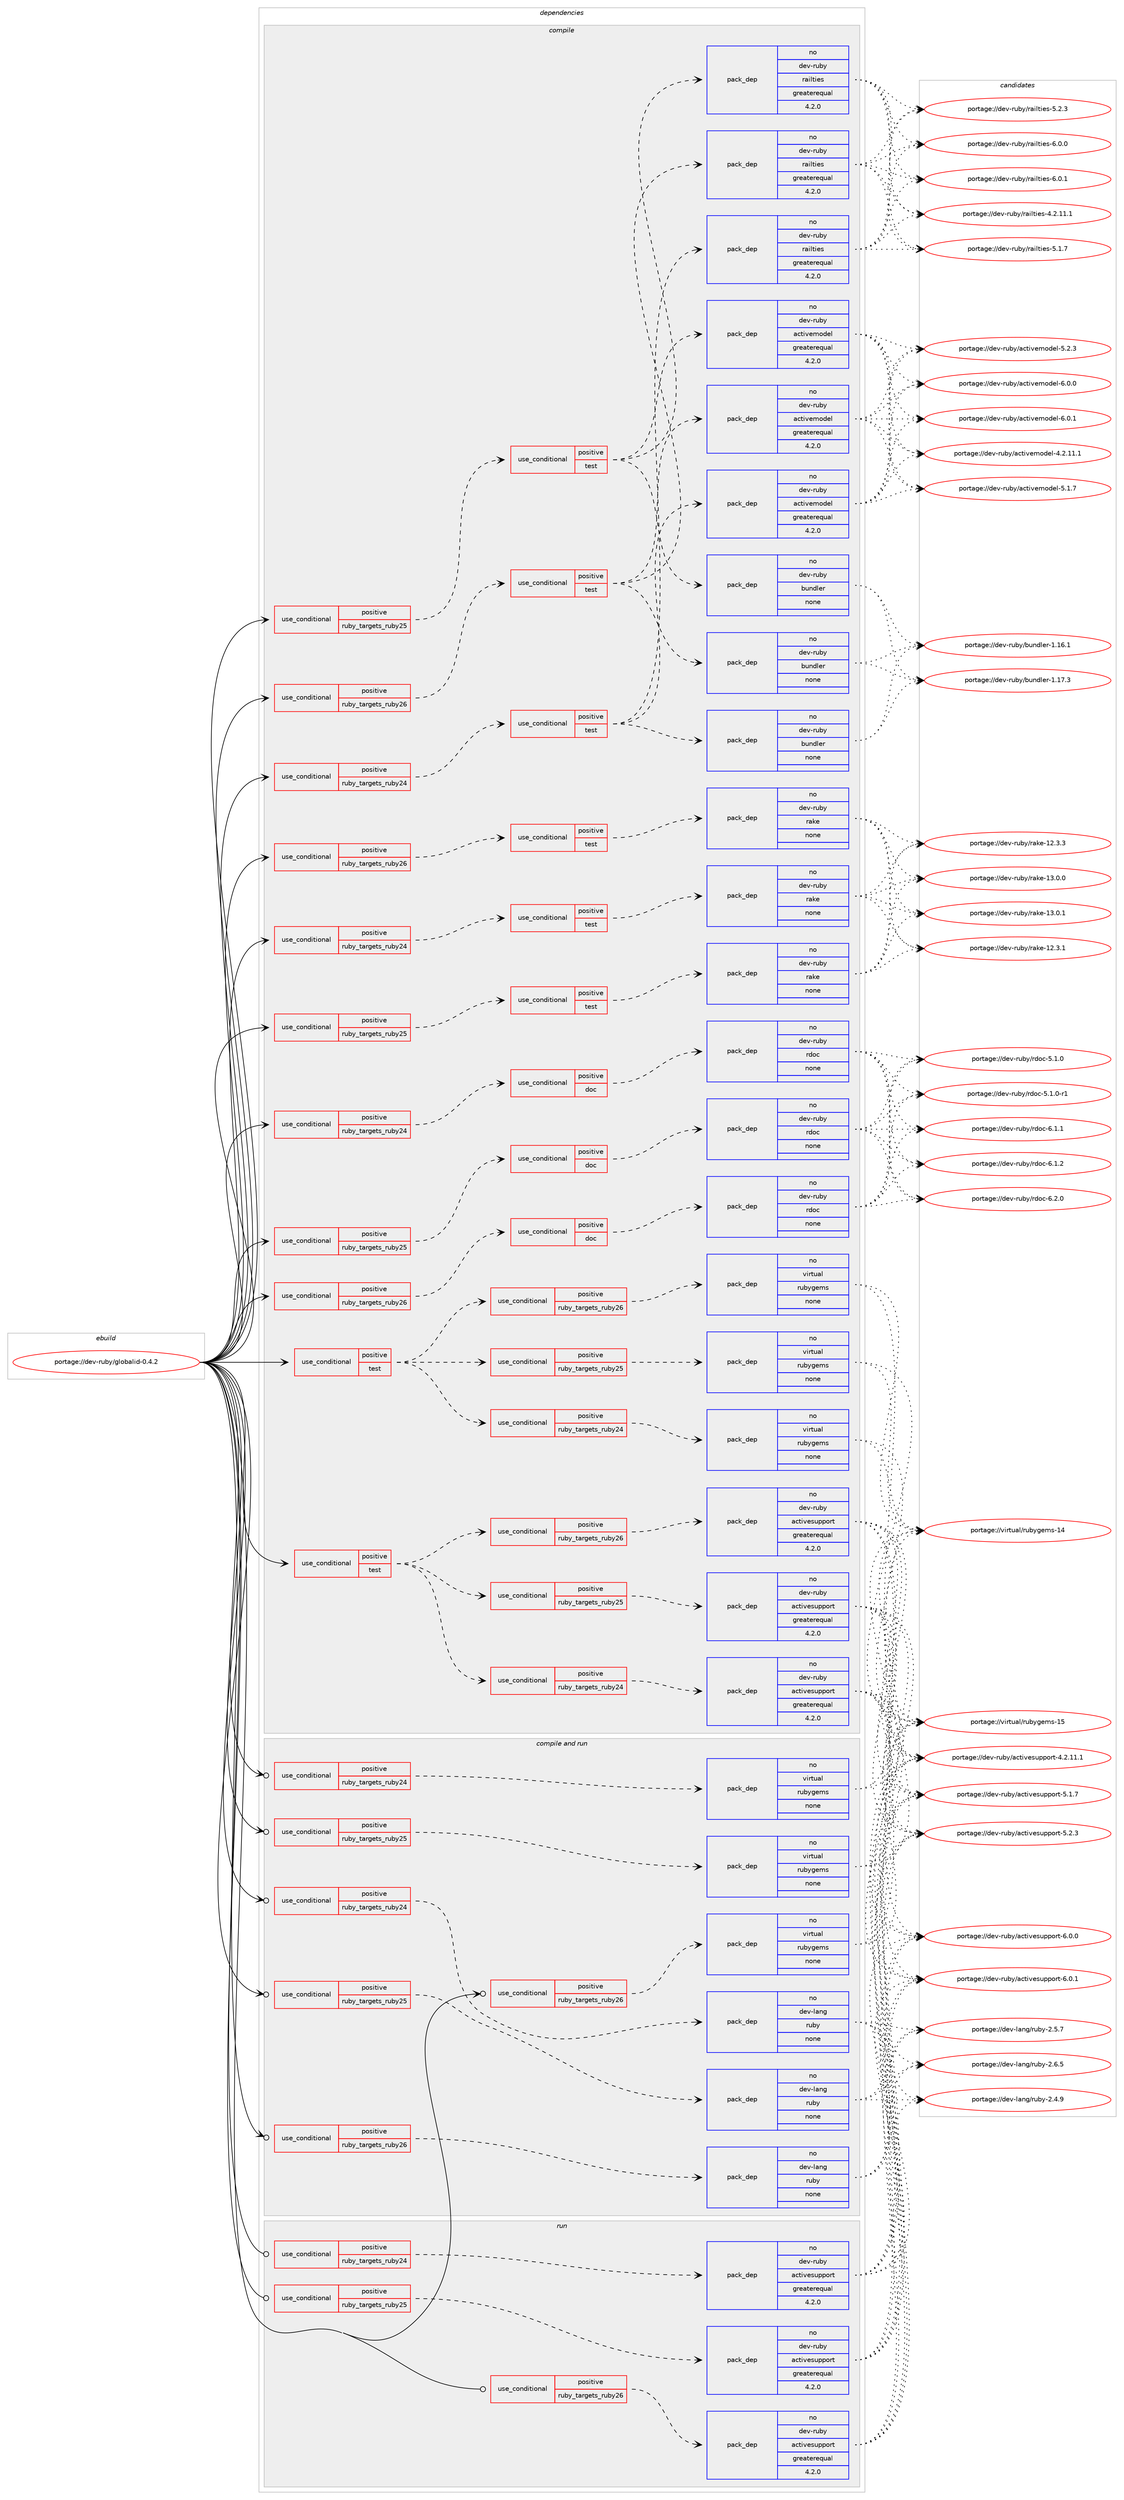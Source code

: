 digraph prolog {

# *************
# Graph options
# *************

newrank=true;
concentrate=true;
compound=true;
graph [rankdir=LR,fontname=Helvetica,fontsize=10,ranksep=1.5];#, ranksep=2.5, nodesep=0.2];
edge  [arrowhead=vee];
node  [fontname=Helvetica,fontsize=10];

# **********
# The ebuild
# **********

subgraph cluster_leftcol {
color=gray;
rank=same;
label=<<i>ebuild</i>>;
id [label="portage://dev-ruby/globalid-0.4.2", color=red, width=4, href="../dev-ruby/globalid-0.4.2.svg"];
}

# ****************
# The dependencies
# ****************

subgraph cluster_midcol {
color=gray;
label=<<i>dependencies</i>>;
subgraph cluster_compile {
fillcolor="#eeeeee";
style=filled;
label=<<i>compile</i>>;
subgraph cond52764 {
dependency222253 [label=<<TABLE BORDER="0" CELLBORDER="1" CELLSPACING="0" CELLPADDING="4"><TR><TD ROWSPAN="3" CELLPADDING="10">use_conditional</TD></TR><TR><TD>positive</TD></TR><TR><TD>ruby_targets_ruby24</TD></TR></TABLE>>, shape=none, color=red];
subgraph cond52765 {
dependency222254 [label=<<TABLE BORDER="0" CELLBORDER="1" CELLSPACING="0" CELLPADDING="4"><TR><TD ROWSPAN="3" CELLPADDING="10">use_conditional</TD></TR><TR><TD>positive</TD></TR><TR><TD>doc</TD></TR></TABLE>>, shape=none, color=red];
subgraph pack166007 {
dependency222255 [label=<<TABLE BORDER="0" CELLBORDER="1" CELLSPACING="0" CELLPADDING="4" WIDTH="220"><TR><TD ROWSPAN="6" CELLPADDING="30">pack_dep</TD></TR><TR><TD WIDTH="110">no</TD></TR><TR><TD>dev-ruby</TD></TR><TR><TD>rdoc</TD></TR><TR><TD>none</TD></TR><TR><TD></TD></TR></TABLE>>, shape=none, color=blue];
}
dependency222254:e -> dependency222255:w [weight=20,style="dashed",arrowhead="vee"];
}
dependency222253:e -> dependency222254:w [weight=20,style="dashed",arrowhead="vee"];
}
id:e -> dependency222253:w [weight=20,style="solid",arrowhead="vee"];
subgraph cond52766 {
dependency222256 [label=<<TABLE BORDER="0" CELLBORDER="1" CELLSPACING="0" CELLPADDING="4"><TR><TD ROWSPAN="3" CELLPADDING="10">use_conditional</TD></TR><TR><TD>positive</TD></TR><TR><TD>ruby_targets_ruby24</TD></TR></TABLE>>, shape=none, color=red];
subgraph cond52767 {
dependency222257 [label=<<TABLE BORDER="0" CELLBORDER="1" CELLSPACING="0" CELLPADDING="4"><TR><TD ROWSPAN="3" CELLPADDING="10">use_conditional</TD></TR><TR><TD>positive</TD></TR><TR><TD>test</TD></TR></TABLE>>, shape=none, color=red];
subgraph pack166008 {
dependency222258 [label=<<TABLE BORDER="0" CELLBORDER="1" CELLSPACING="0" CELLPADDING="4" WIDTH="220"><TR><TD ROWSPAN="6" CELLPADDING="30">pack_dep</TD></TR><TR><TD WIDTH="110">no</TD></TR><TR><TD>dev-ruby</TD></TR><TR><TD>bundler</TD></TR><TR><TD>none</TD></TR><TR><TD></TD></TR></TABLE>>, shape=none, color=blue];
}
dependency222257:e -> dependency222258:w [weight=20,style="dashed",arrowhead="vee"];
subgraph pack166009 {
dependency222259 [label=<<TABLE BORDER="0" CELLBORDER="1" CELLSPACING="0" CELLPADDING="4" WIDTH="220"><TR><TD ROWSPAN="6" CELLPADDING="30">pack_dep</TD></TR><TR><TD WIDTH="110">no</TD></TR><TR><TD>dev-ruby</TD></TR><TR><TD>activemodel</TD></TR><TR><TD>greaterequal</TD></TR><TR><TD>4.2.0</TD></TR></TABLE>>, shape=none, color=blue];
}
dependency222257:e -> dependency222259:w [weight=20,style="dashed",arrowhead="vee"];
subgraph pack166010 {
dependency222260 [label=<<TABLE BORDER="0" CELLBORDER="1" CELLSPACING="0" CELLPADDING="4" WIDTH="220"><TR><TD ROWSPAN="6" CELLPADDING="30">pack_dep</TD></TR><TR><TD WIDTH="110">no</TD></TR><TR><TD>dev-ruby</TD></TR><TR><TD>railties</TD></TR><TR><TD>greaterequal</TD></TR><TR><TD>4.2.0</TD></TR></TABLE>>, shape=none, color=blue];
}
dependency222257:e -> dependency222260:w [weight=20,style="dashed",arrowhead="vee"];
}
dependency222256:e -> dependency222257:w [weight=20,style="dashed",arrowhead="vee"];
}
id:e -> dependency222256:w [weight=20,style="solid",arrowhead="vee"];
subgraph cond52768 {
dependency222261 [label=<<TABLE BORDER="0" CELLBORDER="1" CELLSPACING="0" CELLPADDING="4"><TR><TD ROWSPAN="3" CELLPADDING="10">use_conditional</TD></TR><TR><TD>positive</TD></TR><TR><TD>ruby_targets_ruby24</TD></TR></TABLE>>, shape=none, color=red];
subgraph cond52769 {
dependency222262 [label=<<TABLE BORDER="0" CELLBORDER="1" CELLSPACING="0" CELLPADDING="4"><TR><TD ROWSPAN="3" CELLPADDING="10">use_conditional</TD></TR><TR><TD>positive</TD></TR><TR><TD>test</TD></TR></TABLE>>, shape=none, color=red];
subgraph pack166011 {
dependency222263 [label=<<TABLE BORDER="0" CELLBORDER="1" CELLSPACING="0" CELLPADDING="4" WIDTH="220"><TR><TD ROWSPAN="6" CELLPADDING="30">pack_dep</TD></TR><TR><TD WIDTH="110">no</TD></TR><TR><TD>dev-ruby</TD></TR><TR><TD>rake</TD></TR><TR><TD>none</TD></TR><TR><TD></TD></TR></TABLE>>, shape=none, color=blue];
}
dependency222262:e -> dependency222263:w [weight=20,style="dashed",arrowhead="vee"];
}
dependency222261:e -> dependency222262:w [weight=20,style="dashed",arrowhead="vee"];
}
id:e -> dependency222261:w [weight=20,style="solid",arrowhead="vee"];
subgraph cond52770 {
dependency222264 [label=<<TABLE BORDER="0" CELLBORDER="1" CELLSPACING="0" CELLPADDING="4"><TR><TD ROWSPAN="3" CELLPADDING="10">use_conditional</TD></TR><TR><TD>positive</TD></TR><TR><TD>ruby_targets_ruby25</TD></TR></TABLE>>, shape=none, color=red];
subgraph cond52771 {
dependency222265 [label=<<TABLE BORDER="0" CELLBORDER="1" CELLSPACING="0" CELLPADDING="4"><TR><TD ROWSPAN="3" CELLPADDING="10">use_conditional</TD></TR><TR><TD>positive</TD></TR><TR><TD>doc</TD></TR></TABLE>>, shape=none, color=red];
subgraph pack166012 {
dependency222266 [label=<<TABLE BORDER="0" CELLBORDER="1" CELLSPACING="0" CELLPADDING="4" WIDTH="220"><TR><TD ROWSPAN="6" CELLPADDING="30">pack_dep</TD></TR><TR><TD WIDTH="110">no</TD></TR><TR><TD>dev-ruby</TD></TR><TR><TD>rdoc</TD></TR><TR><TD>none</TD></TR><TR><TD></TD></TR></TABLE>>, shape=none, color=blue];
}
dependency222265:e -> dependency222266:w [weight=20,style="dashed",arrowhead="vee"];
}
dependency222264:e -> dependency222265:w [weight=20,style="dashed",arrowhead="vee"];
}
id:e -> dependency222264:w [weight=20,style="solid",arrowhead="vee"];
subgraph cond52772 {
dependency222267 [label=<<TABLE BORDER="0" CELLBORDER="1" CELLSPACING="0" CELLPADDING="4"><TR><TD ROWSPAN="3" CELLPADDING="10">use_conditional</TD></TR><TR><TD>positive</TD></TR><TR><TD>ruby_targets_ruby25</TD></TR></TABLE>>, shape=none, color=red];
subgraph cond52773 {
dependency222268 [label=<<TABLE BORDER="0" CELLBORDER="1" CELLSPACING="0" CELLPADDING="4"><TR><TD ROWSPAN="3" CELLPADDING="10">use_conditional</TD></TR><TR><TD>positive</TD></TR><TR><TD>test</TD></TR></TABLE>>, shape=none, color=red];
subgraph pack166013 {
dependency222269 [label=<<TABLE BORDER="0" CELLBORDER="1" CELLSPACING="0" CELLPADDING="4" WIDTH="220"><TR><TD ROWSPAN="6" CELLPADDING="30">pack_dep</TD></TR><TR><TD WIDTH="110">no</TD></TR><TR><TD>dev-ruby</TD></TR><TR><TD>bundler</TD></TR><TR><TD>none</TD></TR><TR><TD></TD></TR></TABLE>>, shape=none, color=blue];
}
dependency222268:e -> dependency222269:w [weight=20,style="dashed",arrowhead="vee"];
subgraph pack166014 {
dependency222270 [label=<<TABLE BORDER="0" CELLBORDER="1" CELLSPACING="0" CELLPADDING="4" WIDTH="220"><TR><TD ROWSPAN="6" CELLPADDING="30">pack_dep</TD></TR><TR><TD WIDTH="110">no</TD></TR><TR><TD>dev-ruby</TD></TR><TR><TD>activemodel</TD></TR><TR><TD>greaterequal</TD></TR><TR><TD>4.2.0</TD></TR></TABLE>>, shape=none, color=blue];
}
dependency222268:e -> dependency222270:w [weight=20,style="dashed",arrowhead="vee"];
subgraph pack166015 {
dependency222271 [label=<<TABLE BORDER="0" CELLBORDER="1" CELLSPACING="0" CELLPADDING="4" WIDTH="220"><TR><TD ROWSPAN="6" CELLPADDING="30">pack_dep</TD></TR><TR><TD WIDTH="110">no</TD></TR><TR><TD>dev-ruby</TD></TR><TR><TD>railties</TD></TR><TR><TD>greaterequal</TD></TR><TR><TD>4.2.0</TD></TR></TABLE>>, shape=none, color=blue];
}
dependency222268:e -> dependency222271:w [weight=20,style="dashed",arrowhead="vee"];
}
dependency222267:e -> dependency222268:w [weight=20,style="dashed",arrowhead="vee"];
}
id:e -> dependency222267:w [weight=20,style="solid",arrowhead="vee"];
subgraph cond52774 {
dependency222272 [label=<<TABLE BORDER="0" CELLBORDER="1" CELLSPACING="0" CELLPADDING="4"><TR><TD ROWSPAN="3" CELLPADDING="10">use_conditional</TD></TR><TR><TD>positive</TD></TR><TR><TD>ruby_targets_ruby25</TD></TR></TABLE>>, shape=none, color=red];
subgraph cond52775 {
dependency222273 [label=<<TABLE BORDER="0" CELLBORDER="1" CELLSPACING="0" CELLPADDING="4"><TR><TD ROWSPAN="3" CELLPADDING="10">use_conditional</TD></TR><TR><TD>positive</TD></TR><TR><TD>test</TD></TR></TABLE>>, shape=none, color=red];
subgraph pack166016 {
dependency222274 [label=<<TABLE BORDER="0" CELLBORDER="1" CELLSPACING="0" CELLPADDING="4" WIDTH="220"><TR><TD ROWSPAN="6" CELLPADDING="30">pack_dep</TD></TR><TR><TD WIDTH="110">no</TD></TR><TR><TD>dev-ruby</TD></TR><TR><TD>rake</TD></TR><TR><TD>none</TD></TR><TR><TD></TD></TR></TABLE>>, shape=none, color=blue];
}
dependency222273:e -> dependency222274:w [weight=20,style="dashed",arrowhead="vee"];
}
dependency222272:e -> dependency222273:w [weight=20,style="dashed",arrowhead="vee"];
}
id:e -> dependency222272:w [weight=20,style="solid",arrowhead="vee"];
subgraph cond52776 {
dependency222275 [label=<<TABLE BORDER="0" CELLBORDER="1" CELLSPACING="0" CELLPADDING="4"><TR><TD ROWSPAN="3" CELLPADDING="10">use_conditional</TD></TR><TR><TD>positive</TD></TR><TR><TD>ruby_targets_ruby26</TD></TR></TABLE>>, shape=none, color=red];
subgraph cond52777 {
dependency222276 [label=<<TABLE BORDER="0" CELLBORDER="1" CELLSPACING="0" CELLPADDING="4"><TR><TD ROWSPAN="3" CELLPADDING="10">use_conditional</TD></TR><TR><TD>positive</TD></TR><TR><TD>doc</TD></TR></TABLE>>, shape=none, color=red];
subgraph pack166017 {
dependency222277 [label=<<TABLE BORDER="0" CELLBORDER="1" CELLSPACING="0" CELLPADDING="4" WIDTH="220"><TR><TD ROWSPAN="6" CELLPADDING="30">pack_dep</TD></TR><TR><TD WIDTH="110">no</TD></TR><TR><TD>dev-ruby</TD></TR><TR><TD>rdoc</TD></TR><TR><TD>none</TD></TR><TR><TD></TD></TR></TABLE>>, shape=none, color=blue];
}
dependency222276:e -> dependency222277:w [weight=20,style="dashed",arrowhead="vee"];
}
dependency222275:e -> dependency222276:w [weight=20,style="dashed",arrowhead="vee"];
}
id:e -> dependency222275:w [weight=20,style="solid",arrowhead="vee"];
subgraph cond52778 {
dependency222278 [label=<<TABLE BORDER="0" CELLBORDER="1" CELLSPACING="0" CELLPADDING="4"><TR><TD ROWSPAN="3" CELLPADDING="10">use_conditional</TD></TR><TR><TD>positive</TD></TR><TR><TD>ruby_targets_ruby26</TD></TR></TABLE>>, shape=none, color=red];
subgraph cond52779 {
dependency222279 [label=<<TABLE BORDER="0" CELLBORDER="1" CELLSPACING="0" CELLPADDING="4"><TR><TD ROWSPAN="3" CELLPADDING="10">use_conditional</TD></TR><TR><TD>positive</TD></TR><TR><TD>test</TD></TR></TABLE>>, shape=none, color=red];
subgraph pack166018 {
dependency222280 [label=<<TABLE BORDER="0" CELLBORDER="1" CELLSPACING="0" CELLPADDING="4" WIDTH="220"><TR><TD ROWSPAN="6" CELLPADDING="30">pack_dep</TD></TR><TR><TD WIDTH="110">no</TD></TR><TR><TD>dev-ruby</TD></TR><TR><TD>bundler</TD></TR><TR><TD>none</TD></TR><TR><TD></TD></TR></TABLE>>, shape=none, color=blue];
}
dependency222279:e -> dependency222280:w [weight=20,style="dashed",arrowhead="vee"];
subgraph pack166019 {
dependency222281 [label=<<TABLE BORDER="0" CELLBORDER="1" CELLSPACING="0" CELLPADDING="4" WIDTH="220"><TR><TD ROWSPAN="6" CELLPADDING="30">pack_dep</TD></TR><TR><TD WIDTH="110">no</TD></TR><TR><TD>dev-ruby</TD></TR><TR><TD>activemodel</TD></TR><TR><TD>greaterequal</TD></TR><TR><TD>4.2.0</TD></TR></TABLE>>, shape=none, color=blue];
}
dependency222279:e -> dependency222281:w [weight=20,style="dashed",arrowhead="vee"];
subgraph pack166020 {
dependency222282 [label=<<TABLE BORDER="0" CELLBORDER="1" CELLSPACING="0" CELLPADDING="4" WIDTH="220"><TR><TD ROWSPAN="6" CELLPADDING="30">pack_dep</TD></TR><TR><TD WIDTH="110">no</TD></TR><TR><TD>dev-ruby</TD></TR><TR><TD>railties</TD></TR><TR><TD>greaterequal</TD></TR><TR><TD>4.2.0</TD></TR></TABLE>>, shape=none, color=blue];
}
dependency222279:e -> dependency222282:w [weight=20,style="dashed",arrowhead="vee"];
}
dependency222278:e -> dependency222279:w [weight=20,style="dashed",arrowhead="vee"];
}
id:e -> dependency222278:w [weight=20,style="solid",arrowhead="vee"];
subgraph cond52780 {
dependency222283 [label=<<TABLE BORDER="0" CELLBORDER="1" CELLSPACING="0" CELLPADDING="4"><TR><TD ROWSPAN="3" CELLPADDING="10">use_conditional</TD></TR><TR><TD>positive</TD></TR><TR><TD>ruby_targets_ruby26</TD></TR></TABLE>>, shape=none, color=red];
subgraph cond52781 {
dependency222284 [label=<<TABLE BORDER="0" CELLBORDER="1" CELLSPACING="0" CELLPADDING="4"><TR><TD ROWSPAN="3" CELLPADDING="10">use_conditional</TD></TR><TR><TD>positive</TD></TR><TR><TD>test</TD></TR></TABLE>>, shape=none, color=red];
subgraph pack166021 {
dependency222285 [label=<<TABLE BORDER="0" CELLBORDER="1" CELLSPACING="0" CELLPADDING="4" WIDTH="220"><TR><TD ROWSPAN="6" CELLPADDING="30">pack_dep</TD></TR><TR><TD WIDTH="110">no</TD></TR><TR><TD>dev-ruby</TD></TR><TR><TD>rake</TD></TR><TR><TD>none</TD></TR><TR><TD></TD></TR></TABLE>>, shape=none, color=blue];
}
dependency222284:e -> dependency222285:w [weight=20,style="dashed",arrowhead="vee"];
}
dependency222283:e -> dependency222284:w [weight=20,style="dashed",arrowhead="vee"];
}
id:e -> dependency222283:w [weight=20,style="solid",arrowhead="vee"];
subgraph cond52782 {
dependency222286 [label=<<TABLE BORDER="0" CELLBORDER="1" CELLSPACING="0" CELLPADDING="4"><TR><TD ROWSPAN="3" CELLPADDING="10">use_conditional</TD></TR><TR><TD>positive</TD></TR><TR><TD>test</TD></TR></TABLE>>, shape=none, color=red];
subgraph cond52783 {
dependency222287 [label=<<TABLE BORDER="0" CELLBORDER="1" CELLSPACING="0" CELLPADDING="4"><TR><TD ROWSPAN="3" CELLPADDING="10">use_conditional</TD></TR><TR><TD>positive</TD></TR><TR><TD>ruby_targets_ruby24</TD></TR></TABLE>>, shape=none, color=red];
subgraph pack166022 {
dependency222288 [label=<<TABLE BORDER="0" CELLBORDER="1" CELLSPACING="0" CELLPADDING="4" WIDTH="220"><TR><TD ROWSPAN="6" CELLPADDING="30">pack_dep</TD></TR><TR><TD WIDTH="110">no</TD></TR><TR><TD>dev-ruby</TD></TR><TR><TD>activesupport</TD></TR><TR><TD>greaterequal</TD></TR><TR><TD>4.2.0</TD></TR></TABLE>>, shape=none, color=blue];
}
dependency222287:e -> dependency222288:w [weight=20,style="dashed",arrowhead="vee"];
}
dependency222286:e -> dependency222287:w [weight=20,style="dashed",arrowhead="vee"];
subgraph cond52784 {
dependency222289 [label=<<TABLE BORDER="0" CELLBORDER="1" CELLSPACING="0" CELLPADDING="4"><TR><TD ROWSPAN="3" CELLPADDING="10">use_conditional</TD></TR><TR><TD>positive</TD></TR><TR><TD>ruby_targets_ruby25</TD></TR></TABLE>>, shape=none, color=red];
subgraph pack166023 {
dependency222290 [label=<<TABLE BORDER="0" CELLBORDER="1" CELLSPACING="0" CELLPADDING="4" WIDTH="220"><TR><TD ROWSPAN="6" CELLPADDING="30">pack_dep</TD></TR><TR><TD WIDTH="110">no</TD></TR><TR><TD>dev-ruby</TD></TR><TR><TD>activesupport</TD></TR><TR><TD>greaterequal</TD></TR><TR><TD>4.2.0</TD></TR></TABLE>>, shape=none, color=blue];
}
dependency222289:e -> dependency222290:w [weight=20,style="dashed",arrowhead="vee"];
}
dependency222286:e -> dependency222289:w [weight=20,style="dashed",arrowhead="vee"];
subgraph cond52785 {
dependency222291 [label=<<TABLE BORDER="0" CELLBORDER="1" CELLSPACING="0" CELLPADDING="4"><TR><TD ROWSPAN="3" CELLPADDING="10">use_conditional</TD></TR><TR><TD>positive</TD></TR><TR><TD>ruby_targets_ruby26</TD></TR></TABLE>>, shape=none, color=red];
subgraph pack166024 {
dependency222292 [label=<<TABLE BORDER="0" CELLBORDER="1" CELLSPACING="0" CELLPADDING="4" WIDTH="220"><TR><TD ROWSPAN="6" CELLPADDING="30">pack_dep</TD></TR><TR><TD WIDTH="110">no</TD></TR><TR><TD>dev-ruby</TD></TR><TR><TD>activesupport</TD></TR><TR><TD>greaterequal</TD></TR><TR><TD>4.2.0</TD></TR></TABLE>>, shape=none, color=blue];
}
dependency222291:e -> dependency222292:w [weight=20,style="dashed",arrowhead="vee"];
}
dependency222286:e -> dependency222291:w [weight=20,style="dashed",arrowhead="vee"];
}
id:e -> dependency222286:w [weight=20,style="solid",arrowhead="vee"];
subgraph cond52786 {
dependency222293 [label=<<TABLE BORDER="0" CELLBORDER="1" CELLSPACING="0" CELLPADDING="4"><TR><TD ROWSPAN="3" CELLPADDING="10">use_conditional</TD></TR><TR><TD>positive</TD></TR><TR><TD>test</TD></TR></TABLE>>, shape=none, color=red];
subgraph cond52787 {
dependency222294 [label=<<TABLE BORDER="0" CELLBORDER="1" CELLSPACING="0" CELLPADDING="4"><TR><TD ROWSPAN="3" CELLPADDING="10">use_conditional</TD></TR><TR><TD>positive</TD></TR><TR><TD>ruby_targets_ruby24</TD></TR></TABLE>>, shape=none, color=red];
subgraph pack166025 {
dependency222295 [label=<<TABLE BORDER="0" CELLBORDER="1" CELLSPACING="0" CELLPADDING="4" WIDTH="220"><TR><TD ROWSPAN="6" CELLPADDING="30">pack_dep</TD></TR><TR><TD WIDTH="110">no</TD></TR><TR><TD>virtual</TD></TR><TR><TD>rubygems</TD></TR><TR><TD>none</TD></TR><TR><TD></TD></TR></TABLE>>, shape=none, color=blue];
}
dependency222294:e -> dependency222295:w [weight=20,style="dashed",arrowhead="vee"];
}
dependency222293:e -> dependency222294:w [weight=20,style="dashed",arrowhead="vee"];
subgraph cond52788 {
dependency222296 [label=<<TABLE BORDER="0" CELLBORDER="1" CELLSPACING="0" CELLPADDING="4"><TR><TD ROWSPAN="3" CELLPADDING="10">use_conditional</TD></TR><TR><TD>positive</TD></TR><TR><TD>ruby_targets_ruby25</TD></TR></TABLE>>, shape=none, color=red];
subgraph pack166026 {
dependency222297 [label=<<TABLE BORDER="0" CELLBORDER="1" CELLSPACING="0" CELLPADDING="4" WIDTH="220"><TR><TD ROWSPAN="6" CELLPADDING="30">pack_dep</TD></TR><TR><TD WIDTH="110">no</TD></TR><TR><TD>virtual</TD></TR><TR><TD>rubygems</TD></TR><TR><TD>none</TD></TR><TR><TD></TD></TR></TABLE>>, shape=none, color=blue];
}
dependency222296:e -> dependency222297:w [weight=20,style="dashed",arrowhead="vee"];
}
dependency222293:e -> dependency222296:w [weight=20,style="dashed",arrowhead="vee"];
subgraph cond52789 {
dependency222298 [label=<<TABLE BORDER="0" CELLBORDER="1" CELLSPACING="0" CELLPADDING="4"><TR><TD ROWSPAN="3" CELLPADDING="10">use_conditional</TD></TR><TR><TD>positive</TD></TR><TR><TD>ruby_targets_ruby26</TD></TR></TABLE>>, shape=none, color=red];
subgraph pack166027 {
dependency222299 [label=<<TABLE BORDER="0" CELLBORDER="1" CELLSPACING="0" CELLPADDING="4" WIDTH="220"><TR><TD ROWSPAN="6" CELLPADDING="30">pack_dep</TD></TR><TR><TD WIDTH="110">no</TD></TR><TR><TD>virtual</TD></TR><TR><TD>rubygems</TD></TR><TR><TD>none</TD></TR><TR><TD></TD></TR></TABLE>>, shape=none, color=blue];
}
dependency222298:e -> dependency222299:w [weight=20,style="dashed",arrowhead="vee"];
}
dependency222293:e -> dependency222298:w [weight=20,style="dashed",arrowhead="vee"];
}
id:e -> dependency222293:w [weight=20,style="solid",arrowhead="vee"];
}
subgraph cluster_compileandrun {
fillcolor="#eeeeee";
style=filled;
label=<<i>compile and run</i>>;
subgraph cond52790 {
dependency222300 [label=<<TABLE BORDER="0" CELLBORDER="1" CELLSPACING="0" CELLPADDING="4"><TR><TD ROWSPAN="3" CELLPADDING="10">use_conditional</TD></TR><TR><TD>positive</TD></TR><TR><TD>ruby_targets_ruby24</TD></TR></TABLE>>, shape=none, color=red];
subgraph pack166028 {
dependency222301 [label=<<TABLE BORDER="0" CELLBORDER="1" CELLSPACING="0" CELLPADDING="4" WIDTH="220"><TR><TD ROWSPAN="6" CELLPADDING="30">pack_dep</TD></TR><TR><TD WIDTH="110">no</TD></TR><TR><TD>dev-lang</TD></TR><TR><TD>ruby</TD></TR><TR><TD>none</TD></TR><TR><TD></TD></TR></TABLE>>, shape=none, color=blue];
}
dependency222300:e -> dependency222301:w [weight=20,style="dashed",arrowhead="vee"];
}
id:e -> dependency222300:w [weight=20,style="solid",arrowhead="odotvee"];
subgraph cond52791 {
dependency222302 [label=<<TABLE BORDER="0" CELLBORDER="1" CELLSPACING="0" CELLPADDING="4"><TR><TD ROWSPAN="3" CELLPADDING="10">use_conditional</TD></TR><TR><TD>positive</TD></TR><TR><TD>ruby_targets_ruby24</TD></TR></TABLE>>, shape=none, color=red];
subgraph pack166029 {
dependency222303 [label=<<TABLE BORDER="0" CELLBORDER="1" CELLSPACING="0" CELLPADDING="4" WIDTH="220"><TR><TD ROWSPAN="6" CELLPADDING="30">pack_dep</TD></TR><TR><TD WIDTH="110">no</TD></TR><TR><TD>virtual</TD></TR><TR><TD>rubygems</TD></TR><TR><TD>none</TD></TR><TR><TD></TD></TR></TABLE>>, shape=none, color=blue];
}
dependency222302:e -> dependency222303:w [weight=20,style="dashed",arrowhead="vee"];
}
id:e -> dependency222302:w [weight=20,style="solid",arrowhead="odotvee"];
subgraph cond52792 {
dependency222304 [label=<<TABLE BORDER="0" CELLBORDER="1" CELLSPACING="0" CELLPADDING="4"><TR><TD ROWSPAN="3" CELLPADDING="10">use_conditional</TD></TR><TR><TD>positive</TD></TR><TR><TD>ruby_targets_ruby25</TD></TR></TABLE>>, shape=none, color=red];
subgraph pack166030 {
dependency222305 [label=<<TABLE BORDER="0" CELLBORDER="1" CELLSPACING="0" CELLPADDING="4" WIDTH="220"><TR><TD ROWSPAN="6" CELLPADDING="30">pack_dep</TD></TR><TR><TD WIDTH="110">no</TD></TR><TR><TD>dev-lang</TD></TR><TR><TD>ruby</TD></TR><TR><TD>none</TD></TR><TR><TD></TD></TR></TABLE>>, shape=none, color=blue];
}
dependency222304:e -> dependency222305:w [weight=20,style="dashed",arrowhead="vee"];
}
id:e -> dependency222304:w [weight=20,style="solid",arrowhead="odotvee"];
subgraph cond52793 {
dependency222306 [label=<<TABLE BORDER="0" CELLBORDER="1" CELLSPACING="0" CELLPADDING="4"><TR><TD ROWSPAN="3" CELLPADDING="10">use_conditional</TD></TR><TR><TD>positive</TD></TR><TR><TD>ruby_targets_ruby25</TD></TR></TABLE>>, shape=none, color=red];
subgraph pack166031 {
dependency222307 [label=<<TABLE BORDER="0" CELLBORDER="1" CELLSPACING="0" CELLPADDING="4" WIDTH="220"><TR><TD ROWSPAN="6" CELLPADDING="30">pack_dep</TD></TR><TR><TD WIDTH="110">no</TD></TR><TR><TD>virtual</TD></TR><TR><TD>rubygems</TD></TR><TR><TD>none</TD></TR><TR><TD></TD></TR></TABLE>>, shape=none, color=blue];
}
dependency222306:e -> dependency222307:w [weight=20,style="dashed",arrowhead="vee"];
}
id:e -> dependency222306:w [weight=20,style="solid",arrowhead="odotvee"];
subgraph cond52794 {
dependency222308 [label=<<TABLE BORDER="0" CELLBORDER="1" CELLSPACING="0" CELLPADDING="4"><TR><TD ROWSPAN="3" CELLPADDING="10">use_conditional</TD></TR><TR><TD>positive</TD></TR><TR><TD>ruby_targets_ruby26</TD></TR></TABLE>>, shape=none, color=red];
subgraph pack166032 {
dependency222309 [label=<<TABLE BORDER="0" CELLBORDER="1" CELLSPACING="0" CELLPADDING="4" WIDTH="220"><TR><TD ROWSPAN="6" CELLPADDING="30">pack_dep</TD></TR><TR><TD WIDTH="110">no</TD></TR><TR><TD>dev-lang</TD></TR><TR><TD>ruby</TD></TR><TR><TD>none</TD></TR><TR><TD></TD></TR></TABLE>>, shape=none, color=blue];
}
dependency222308:e -> dependency222309:w [weight=20,style="dashed",arrowhead="vee"];
}
id:e -> dependency222308:w [weight=20,style="solid",arrowhead="odotvee"];
subgraph cond52795 {
dependency222310 [label=<<TABLE BORDER="0" CELLBORDER="1" CELLSPACING="0" CELLPADDING="4"><TR><TD ROWSPAN="3" CELLPADDING="10">use_conditional</TD></TR><TR><TD>positive</TD></TR><TR><TD>ruby_targets_ruby26</TD></TR></TABLE>>, shape=none, color=red];
subgraph pack166033 {
dependency222311 [label=<<TABLE BORDER="0" CELLBORDER="1" CELLSPACING="0" CELLPADDING="4" WIDTH="220"><TR><TD ROWSPAN="6" CELLPADDING="30">pack_dep</TD></TR><TR><TD WIDTH="110">no</TD></TR><TR><TD>virtual</TD></TR><TR><TD>rubygems</TD></TR><TR><TD>none</TD></TR><TR><TD></TD></TR></TABLE>>, shape=none, color=blue];
}
dependency222310:e -> dependency222311:w [weight=20,style="dashed",arrowhead="vee"];
}
id:e -> dependency222310:w [weight=20,style="solid",arrowhead="odotvee"];
}
subgraph cluster_run {
fillcolor="#eeeeee";
style=filled;
label=<<i>run</i>>;
subgraph cond52796 {
dependency222312 [label=<<TABLE BORDER="0" CELLBORDER="1" CELLSPACING="0" CELLPADDING="4"><TR><TD ROWSPAN="3" CELLPADDING="10">use_conditional</TD></TR><TR><TD>positive</TD></TR><TR><TD>ruby_targets_ruby24</TD></TR></TABLE>>, shape=none, color=red];
subgraph pack166034 {
dependency222313 [label=<<TABLE BORDER="0" CELLBORDER="1" CELLSPACING="0" CELLPADDING="4" WIDTH="220"><TR><TD ROWSPAN="6" CELLPADDING="30">pack_dep</TD></TR><TR><TD WIDTH="110">no</TD></TR><TR><TD>dev-ruby</TD></TR><TR><TD>activesupport</TD></TR><TR><TD>greaterequal</TD></TR><TR><TD>4.2.0</TD></TR></TABLE>>, shape=none, color=blue];
}
dependency222312:e -> dependency222313:w [weight=20,style="dashed",arrowhead="vee"];
}
id:e -> dependency222312:w [weight=20,style="solid",arrowhead="odot"];
subgraph cond52797 {
dependency222314 [label=<<TABLE BORDER="0" CELLBORDER="1" CELLSPACING="0" CELLPADDING="4"><TR><TD ROWSPAN="3" CELLPADDING="10">use_conditional</TD></TR><TR><TD>positive</TD></TR><TR><TD>ruby_targets_ruby25</TD></TR></TABLE>>, shape=none, color=red];
subgraph pack166035 {
dependency222315 [label=<<TABLE BORDER="0" CELLBORDER="1" CELLSPACING="0" CELLPADDING="4" WIDTH="220"><TR><TD ROWSPAN="6" CELLPADDING="30">pack_dep</TD></TR><TR><TD WIDTH="110">no</TD></TR><TR><TD>dev-ruby</TD></TR><TR><TD>activesupport</TD></TR><TR><TD>greaterequal</TD></TR><TR><TD>4.2.0</TD></TR></TABLE>>, shape=none, color=blue];
}
dependency222314:e -> dependency222315:w [weight=20,style="dashed",arrowhead="vee"];
}
id:e -> dependency222314:w [weight=20,style="solid",arrowhead="odot"];
subgraph cond52798 {
dependency222316 [label=<<TABLE BORDER="0" CELLBORDER="1" CELLSPACING="0" CELLPADDING="4"><TR><TD ROWSPAN="3" CELLPADDING="10">use_conditional</TD></TR><TR><TD>positive</TD></TR><TR><TD>ruby_targets_ruby26</TD></TR></TABLE>>, shape=none, color=red];
subgraph pack166036 {
dependency222317 [label=<<TABLE BORDER="0" CELLBORDER="1" CELLSPACING="0" CELLPADDING="4" WIDTH="220"><TR><TD ROWSPAN="6" CELLPADDING="30">pack_dep</TD></TR><TR><TD WIDTH="110">no</TD></TR><TR><TD>dev-ruby</TD></TR><TR><TD>activesupport</TD></TR><TR><TD>greaterequal</TD></TR><TR><TD>4.2.0</TD></TR></TABLE>>, shape=none, color=blue];
}
dependency222316:e -> dependency222317:w [weight=20,style="dashed",arrowhead="vee"];
}
id:e -> dependency222316:w [weight=20,style="solid",arrowhead="odot"];
}
}

# **************
# The candidates
# **************

subgraph cluster_choices {
rank=same;
color=gray;
label=<<i>candidates</i>>;

subgraph choice166007 {
color=black;
nodesep=1;
choiceportage10010111845114117981214711410011199455346494648 [label="portage://dev-ruby/rdoc-5.1.0", color=red, width=4,href="../dev-ruby/rdoc-5.1.0.svg"];
choiceportage100101118451141179812147114100111994553464946484511449 [label="portage://dev-ruby/rdoc-5.1.0-r1", color=red, width=4,href="../dev-ruby/rdoc-5.1.0-r1.svg"];
choiceportage10010111845114117981214711410011199455446494649 [label="portage://dev-ruby/rdoc-6.1.1", color=red, width=4,href="../dev-ruby/rdoc-6.1.1.svg"];
choiceportage10010111845114117981214711410011199455446494650 [label="portage://dev-ruby/rdoc-6.1.2", color=red, width=4,href="../dev-ruby/rdoc-6.1.2.svg"];
choiceportage10010111845114117981214711410011199455446504648 [label="portage://dev-ruby/rdoc-6.2.0", color=red, width=4,href="../dev-ruby/rdoc-6.2.0.svg"];
dependency222255:e -> choiceportage10010111845114117981214711410011199455346494648:w [style=dotted,weight="100"];
dependency222255:e -> choiceportage100101118451141179812147114100111994553464946484511449:w [style=dotted,weight="100"];
dependency222255:e -> choiceportage10010111845114117981214711410011199455446494649:w [style=dotted,weight="100"];
dependency222255:e -> choiceportage10010111845114117981214711410011199455446494650:w [style=dotted,weight="100"];
dependency222255:e -> choiceportage10010111845114117981214711410011199455446504648:w [style=dotted,weight="100"];
}
subgraph choice166008 {
color=black;
nodesep=1;
choiceportage1001011184511411798121479811711010010810111445494649544649 [label="portage://dev-ruby/bundler-1.16.1", color=red, width=4,href="../dev-ruby/bundler-1.16.1.svg"];
choiceportage1001011184511411798121479811711010010810111445494649554651 [label="portage://dev-ruby/bundler-1.17.3", color=red, width=4,href="../dev-ruby/bundler-1.17.3.svg"];
dependency222258:e -> choiceportage1001011184511411798121479811711010010810111445494649544649:w [style=dotted,weight="100"];
dependency222258:e -> choiceportage1001011184511411798121479811711010010810111445494649554651:w [style=dotted,weight="100"];
}
subgraph choice166009 {
color=black;
nodesep=1;
choiceportage1001011184511411798121479799116105118101109111100101108455246504649494649 [label="portage://dev-ruby/activemodel-4.2.11.1", color=red, width=4,href="../dev-ruby/activemodel-4.2.11.1.svg"];
choiceportage1001011184511411798121479799116105118101109111100101108455346494655 [label="portage://dev-ruby/activemodel-5.1.7", color=red, width=4,href="../dev-ruby/activemodel-5.1.7.svg"];
choiceportage1001011184511411798121479799116105118101109111100101108455346504651 [label="portage://dev-ruby/activemodel-5.2.3", color=red, width=4,href="../dev-ruby/activemodel-5.2.3.svg"];
choiceportage1001011184511411798121479799116105118101109111100101108455446484648 [label="portage://dev-ruby/activemodel-6.0.0", color=red, width=4,href="../dev-ruby/activemodel-6.0.0.svg"];
choiceportage1001011184511411798121479799116105118101109111100101108455446484649 [label="portage://dev-ruby/activemodel-6.0.1", color=red, width=4,href="../dev-ruby/activemodel-6.0.1.svg"];
dependency222259:e -> choiceportage1001011184511411798121479799116105118101109111100101108455246504649494649:w [style=dotted,weight="100"];
dependency222259:e -> choiceportage1001011184511411798121479799116105118101109111100101108455346494655:w [style=dotted,weight="100"];
dependency222259:e -> choiceportage1001011184511411798121479799116105118101109111100101108455346504651:w [style=dotted,weight="100"];
dependency222259:e -> choiceportage1001011184511411798121479799116105118101109111100101108455446484648:w [style=dotted,weight="100"];
dependency222259:e -> choiceportage1001011184511411798121479799116105118101109111100101108455446484649:w [style=dotted,weight="100"];
}
subgraph choice166010 {
color=black;
nodesep=1;
choiceportage10010111845114117981214711497105108116105101115455246504649494649 [label="portage://dev-ruby/railties-4.2.11.1", color=red, width=4,href="../dev-ruby/railties-4.2.11.1.svg"];
choiceportage10010111845114117981214711497105108116105101115455346494655 [label="portage://dev-ruby/railties-5.1.7", color=red, width=4,href="../dev-ruby/railties-5.1.7.svg"];
choiceportage10010111845114117981214711497105108116105101115455346504651 [label="portage://dev-ruby/railties-5.2.3", color=red, width=4,href="../dev-ruby/railties-5.2.3.svg"];
choiceportage10010111845114117981214711497105108116105101115455446484648 [label="portage://dev-ruby/railties-6.0.0", color=red, width=4,href="../dev-ruby/railties-6.0.0.svg"];
choiceportage10010111845114117981214711497105108116105101115455446484649 [label="portage://dev-ruby/railties-6.0.1", color=red, width=4,href="../dev-ruby/railties-6.0.1.svg"];
dependency222260:e -> choiceportage10010111845114117981214711497105108116105101115455246504649494649:w [style=dotted,weight="100"];
dependency222260:e -> choiceportage10010111845114117981214711497105108116105101115455346494655:w [style=dotted,weight="100"];
dependency222260:e -> choiceportage10010111845114117981214711497105108116105101115455346504651:w [style=dotted,weight="100"];
dependency222260:e -> choiceportage10010111845114117981214711497105108116105101115455446484648:w [style=dotted,weight="100"];
dependency222260:e -> choiceportage10010111845114117981214711497105108116105101115455446484649:w [style=dotted,weight="100"];
}
subgraph choice166011 {
color=black;
nodesep=1;
choiceportage1001011184511411798121471149710710145495046514649 [label="portage://dev-ruby/rake-12.3.1", color=red, width=4,href="../dev-ruby/rake-12.3.1.svg"];
choiceportage1001011184511411798121471149710710145495046514651 [label="portage://dev-ruby/rake-12.3.3", color=red, width=4,href="../dev-ruby/rake-12.3.3.svg"];
choiceportage1001011184511411798121471149710710145495146484648 [label="portage://dev-ruby/rake-13.0.0", color=red, width=4,href="../dev-ruby/rake-13.0.0.svg"];
choiceportage1001011184511411798121471149710710145495146484649 [label="portage://dev-ruby/rake-13.0.1", color=red, width=4,href="../dev-ruby/rake-13.0.1.svg"];
dependency222263:e -> choiceportage1001011184511411798121471149710710145495046514649:w [style=dotted,weight="100"];
dependency222263:e -> choiceportage1001011184511411798121471149710710145495046514651:w [style=dotted,weight="100"];
dependency222263:e -> choiceportage1001011184511411798121471149710710145495146484648:w [style=dotted,weight="100"];
dependency222263:e -> choiceportage1001011184511411798121471149710710145495146484649:w [style=dotted,weight="100"];
}
subgraph choice166012 {
color=black;
nodesep=1;
choiceportage10010111845114117981214711410011199455346494648 [label="portage://dev-ruby/rdoc-5.1.0", color=red, width=4,href="../dev-ruby/rdoc-5.1.0.svg"];
choiceportage100101118451141179812147114100111994553464946484511449 [label="portage://dev-ruby/rdoc-5.1.0-r1", color=red, width=4,href="../dev-ruby/rdoc-5.1.0-r1.svg"];
choiceportage10010111845114117981214711410011199455446494649 [label="portage://dev-ruby/rdoc-6.1.1", color=red, width=4,href="../dev-ruby/rdoc-6.1.1.svg"];
choiceportage10010111845114117981214711410011199455446494650 [label="portage://dev-ruby/rdoc-6.1.2", color=red, width=4,href="../dev-ruby/rdoc-6.1.2.svg"];
choiceportage10010111845114117981214711410011199455446504648 [label="portage://dev-ruby/rdoc-6.2.0", color=red, width=4,href="../dev-ruby/rdoc-6.2.0.svg"];
dependency222266:e -> choiceportage10010111845114117981214711410011199455346494648:w [style=dotted,weight="100"];
dependency222266:e -> choiceportage100101118451141179812147114100111994553464946484511449:w [style=dotted,weight="100"];
dependency222266:e -> choiceportage10010111845114117981214711410011199455446494649:w [style=dotted,weight="100"];
dependency222266:e -> choiceportage10010111845114117981214711410011199455446494650:w [style=dotted,weight="100"];
dependency222266:e -> choiceportage10010111845114117981214711410011199455446504648:w [style=dotted,weight="100"];
}
subgraph choice166013 {
color=black;
nodesep=1;
choiceportage1001011184511411798121479811711010010810111445494649544649 [label="portage://dev-ruby/bundler-1.16.1", color=red, width=4,href="../dev-ruby/bundler-1.16.1.svg"];
choiceportage1001011184511411798121479811711010010810111445494649554651 [label="portage://dev-ruby/bundler-1.17.3", color=red, width=4,href="../dev-ruby/bundler-1.17.3.svg"];
dependency222269:e -> choiceportage1001011184511411798121479811711010010810111445494649544649:w [style=dotted,weight="100"];
dependency222269:e -> choiceportage1001011184511411798121479811711010010810111445494649554651:w [style=dotted,weight="100"];
}
subgraph choice166014 {
color=black;
nodesep=1;
choiceportage1001011184511411798121479799116105118101109111100101108455246504649494649 [label="portage://dev-ruby/activemodel-4.2.11.1", color=red, width=4,href="../dev-ruby/activemodel-4.2.11.1.svg"];
choiceportage1001011184511411798121479799116105118101109111100101108455346494655 [label="portage://dev-ruby/activemodel-5.1.7", color=red, width=4,href="../dev-ruby/activemodel-5.1.7.svg"];
choiceportage1001011184511411798121479799116105118101109111100101108455346504651 [label="portage://dev-ruby/activemodel-5.2.3", color=red, width=4,href="../dev-ruby/activemodel-5.2.3.svg"];
choiceportage1001011184511411798121479799116105118101109111100101108455446484648 [label="portage://dev-ruby/activemodel-6.0.0", color=red, width=4,href="../dev-ruby/activemodel-6.0.0.svg"];
choiceportage1001011184511411798121479799116105118101109111100101108455446484649 [label="portage://dev-ruby/activemodel-6.0.1", color=red, width=4,href="../dev-ruby/activemodel-6.0.1.svg"];
dependency222270:e -> choiceportage1001011184511411798121479799116105118101109111100101108455246504649494649:w [style=dotted,weight="100"];
dependency222270:e -> choiceportage1001011184511411798121479799116105118101109111100101108455346494655:w [style=dotted,weight="100"];
dependency222270:e -> choiceportage1001011184511411798121479799116105118101109111100101108455346504651:w [style=dotted,weight="100"];
dependency222270:e -> choiceportage1001011184511411798121479799116105118101109111100101108455446484648:w [style=dotted,weight="100"];
dependency222270:e -> choiceportage1001011184511411798121479799116105118101109111100101108455446484649:w [style=dotted,weight="100"];
}
subgraph choice166015 {
color=black;
nodesep=1;
choiceportage10010111845114117981214711497105108116105101115455246504649494649 [label="portage://dev-ruby/railties-4.2.11.1", color=red, width=4,href="../dev-ruby/railties-4.2.11.1.svg"];
choiceportage10010111845114117981214711497105108116105101115455346494655 [label="portage://dev-ruby/railties-5.1.7", color=red, width=4,href="../dev-ruby/railties-5.1.7.svg"];
choiceportage10010111845114117981214711497105108116105101115455346504651 [label="portage://dev-ruby/railties-5.2.3", color=red, width=4,href="../dev-ruby/railties-5.2.3.svg"];
choiceportage10010111845114117981214711497105108116105101115455446484648 [label="portage://dev-ruby/railties-6.0.0", color=red, width=4,href="../dev-ruby/railties-6.0.0.svg"];
choiceportage10010111845114117981214711497105108116105101115455446484649 [label="portage://dev-ruby/railties-6.0.1", color=red, width=4,href="../dev-ruby/railties-6.0.1.svg"];
dependency222271:e -> choiceportage10010111845114117981214711497105108116105101115455246504649494649:w [style=dotted,weight="100"];
dependency222271:e -> choiceportage10010111845114117981214711497105108116105101115455346494655:w [style=dotted,weight="100"];
dependency222271:e -> choiceportage10010111845114117981214711497105108116105101115455346504651:w [style=dotted,weight="100"];
dependency222271:e -> choiceportage10010111845114117981214711497105108116105101115455446484648:w [style=dotted,weight="100"];
dependency222271:e -> choiceportage10010111845114117981214711497105108116105101115455446484649:w [style=dotted,weight="100"];
}
subgraph choice166016 {
color=black;
nodesep=1;
choiceportage1001011184511411798121471149710710145495046514649 [label="portage://dev-ruby/rake-12.3.1", color=red, width=4,href="../dev-ruby/rake-12.3.1.svg"];
choiceportage1001011184511411798121471149710710145495046514651 [label="portage://dev-ruby/rake-12.3.3", color=red, width=4,href="../dev-ruby/rake-12.3.3.svg"];
choiceportage1001011184511411798121471149710710145495146484648 [label="portage://dev-ruby/rake-13.0.0", color=red, width=4,href="../dev-ruby/rake-13.0.0.svg"];
choiceportage1001011184511411798121471149710710145495146484649 [label="portage://dev-ruby/rake-13.0.1", color=red, width=4,href="../dev-ruby/rake-13.0.1.svg"];
dependency222274:e -> choiceportage1001011184511411798121471149710710145495046514649:w [style=dotted,weight="100"];
dependency222274:e -> choiceportage1001011184511411798121471149710710145495046514651:w [style=dotted,weight="100"];
dependency222274:e -> choiceportage1001011184511411798121471149710710145495146484648:w [style=dotted,weight="100"];
dependency222274:e -> choiceportage1001011184511411798121471149710710145495146484649:w [style=dotted,weight="100"];
}
subgraph choice166017 {
color=black;
nodesep=1;
choiceportage10010111845114117981214711410011199455346494648 [label="portage://dev-ruby/rdoc-5.1.0", color=red, width=4,href="../dev-ruby/rdoc-5.1.0.svg"];
choiceportage100101118451141179812147114100111994553464946484511449 [label="portage://dev-ruby/rdoc-5.1.0-r1", color=red, width=4,href="../dev-ruby/rdoc-5.1.0-r1.svg"];
choiceportage10010111845114117981214711410011199455446494649 [label="portage://dev-ruby/rdoc-6.1.1", color=red, width=4,href="../dev-ruby/rdoc-6.1.1.svg"];
choiceportage10010111845114117981214711410011199455446494650 [label="portage://dev-ruby/rdoc-6.1.2", color=red, width=4,href="../dev-ruby/rdoc-6.1.2.svg"];
choiceportage10010111845114117981214711410011199455446504648 [label="portage://dev-ruby/rdoc-6.2.0", color=red, width=4,href="../dev-ruby/rdoc-6.2.0.svg"];
dependency222277:e -> choiceportage10010111845114117981214711410011199455346494648:w [style=dotted,weight="100"];
dependency222277:e -> choiceportage100101118451141179812147114100111994553464946484511449:w [style=dotted,weight="100"];
dependency222277:e -> choiceportage10010111845114117981214711410011199455446494649:w [style=dotted,weight="100"];
dependency222277:e -> choiceportage10010111845114117981214711410011199455446494650:w [style=dotted,weight="100"];
dependency222277:e -> choiceportage10010111845114117981214711410011199455446504648:w [style=dotted,weight="100"];
}
subgraph choice166018 {
color=black;
nodesep=1;
choiceportage1001011184511411798121479811711010010810111445494649544649 [label="portage://dev-ruby/bundler-1.16.1", color=red, width=4,href="../dev-ruby/bundler-1.16.1.svg"];
choiceportage1001011184511411798121479811711010010810111445494649554651 [label="portage://dev-ruby/bundler-1.17.3", color=red, width=4,href="../dev-ruby/bundler-1.17.3.svg"];
dependency222280:e -> choiceportage1001011184511411798121479811711010010810111445494649544649:w [style=dotted,weight="100"];
dependency222280:e -> choiceportage1001011184511411798121479811711010010810111445494649554651:w [style=dotted,weight="100"];
}
subgraph choice166019 {
color=black;
nodesep=1;
choiceportage1001011184511411798121479799116105118101109111100101108455246504649494649 [label="portage://dev-ruby/activemodel-4.2.11.1", color=red, width=4,href="../dev-ruby/activemodel-4.2.11.1.svg"];
choiceportage1001011184511411798121479799116105118101109111100101108455346494655 [label="portage://dev-ruby/activemodel-5.1.7", color=red, width=4,href="../dev-ruby/activemodel-5.1.7.svg"];
choiceportage1001011184511411798121479799116105118101109111100101108455346504651 [label="portage://dev-ruby/activemodel-5.2.3", color=red, width=4,href="../dev-ruby/activemodel-5.2.3.svg"];
choiceportage1001011184511411798121479799116105118101109111100101108455446484648 [label="portage://dev-ruby/activemodel-6.0.0", color=red, width=4,href="../dev-ruby/activemodel-6.0.0.svg"];
choiceportage1001011184511411798121479799116105118101109111100101108455446484649 [label="portage://dev-ruby/activemodel-6.0.1", color=red, width=4,href="../dev-ruby/activemodel-6.0.1.svg"];
dependency222281:e -> choiceportage1001011184511411798121479799116105118101109111100101108455246504649494649:w [style=dotted,weight="100"];
dependency222281:e -> choiceportage1001011184511411798121479799116105118101109111100101108455346494655:w [style=dotted,weight="100"];
dependency222281:e -> choiceportage1001011184511411798121479799116105118101109111100101108455346504651:w [style=dotted,weight="100"];
dependency222281:e -> choiceportage1001011184511411798121479799116105118101109111100101108455446484648:w [style=dotted,weight="100"];
dependency222281:e -> choiceportage1001011184511411798121479799116105118101109111100101108455446484649:w [style=dotted,weight="100"];
}
subgraph choice166020 {
color=black;
nodesep=1;
choiceportage10010111845114117981214711497105108116105101115455246504649494649 [label="portage://dev-ruby/railties-4.2.11.1", color=red, width=4,href="../dev-ruby/railties-4.2.11.1.svg"];
choiceportage10010111845114117981214711497105108116105101115455346494655 [label="portage://dev-ruby/railties-5.1.7", color=red, width=4,href="../dev-ruby/railties-5.1.7.svg"];
choiceportage10010111845114117981214711497105108116105101115455346504651 [label="portage://dev-ruby/railties-5.2.3", color=red, width=4,href="../dev-ruby/railties-5.2.3.svg"];
choiceportage10010111845114117981214711497105108116105101115455446484648 [label="portage://dev-ruby/railties-6.0.0", color=red, width=4,href="../dev-ruby/railties-6.0.0.svg"];
choiceportage10010111845114117981214711497105108116105101115455446484649 [label="portage://dev-ruby/railties-6.0.1", color=red, width=4,href="../dev-ruby/railties-6.0.1.svg"];
dependency222282:e -> choiceportage10010111845114117981214711497105108116105101115455246504649494649:w [style=dotted,weight="100"];
dependency222282:e -> choiceportage10010111845114117981214711497105108116105101115455346494655:w [style=dotted,weight="100"];
dependency222282:e -> choiceportage10010111845114117981214711497105108116105101115455346504651:w [style=dotted,weight="100"];
dependency222282:e -> choiceportage10010111845114117981214711497105108116105101115455446484648:w [style=dotted,weight="100"];
dependency222282:e -> choiceportage10010111845114117981214711497105108116105101115455446484649:w [style=dotted,weight="100"];
}
subgraph choice166021 {
color=black;
nodesep=1;
choiceportage1001011184511411798121471149710710145495046514649 [label="portage://dev-ruby/rake-12.3.1", color=red, width=4,href="../dev-ruby/rake-12.3.1.svg"];
choiceportage1001011184511411798121471149710710145495046514651 [label="portage://dev-ruby/rake-12.3.3", color=red, width=4,href="../dev-ruby/rake-12.3.3.svg"];
choiceportage1001011184511411798121471149710710145495146484648 [label="portage://dev-ruby/rake-13.0.0", color=red, width=4,href="../dev-ruby/rake-13.0.0.svg"];
choiceportage1001011184511411798121471149710710145495146484649 [label="portage://dev-ruby/rake-13.0.1", color=red, width=4,href="../dev-ruby/rake-13.0.1.svg"];
dependency222285:e -> choiceportage1001011184511411798121471149710710145495046514649:w [style=dotted,weight="100"];
dependency222285:e -> choiceportage1001011184511411798121471149710710145495046514651:w [style=dotted,weight="100"];
dependency222285:e -> choiceportage1001011184511411798121471149710710145495146484648:w [style=dotted,weight="100"];
dependency222285:e -> choiceportage1001011184511411798121471149710710145495146484649:w [style=dotted,weight="100"];
}
subgraph choice166022 {
color=black;
nodesep=1;
choiceportage1001011184511411798121479799116105118101115117112112111114116455246504649494649 [label="portage://dev-ruby/activesupport-4.2.11.1", color=red, width=4,href="../dev-ruby/activesupport-4.2.11.1.svg"];
choiceportage1001011184511411798121479799116105118101115117112112111114116455346494655 [label="portage://dev-ruby/activesupport-5.1.7", color=red, width=4,href="../dev-ruby/activesupport-5.1.7.svg"];
choiceportage1001011184511411798121479799116105118101115117112112111114116455346504651 [label="portage://dev-ruby/activesupport-5.2.3", color=red, width=4,href="../dev-ruby/activesupport-5.2.3.svg"];
choiceportage1001011184511411798121479799116105118101115117112112111114116455446484648 [label="portage://dev-ruby/activesupport-6.0.0", color=red, width=4,href="../dev-ruby/activesupport-6.0.0.svg"];
choiceportage1001011184511411798121479799116105118101115117112112111114116455446484649 [label="portage://dev-ruby/activesupport-6.0.1", color=red, width=4,href="../dev-ruby/activesupport-6.0.1.svg"];
dependency222288:e -> choiceportage1001011184511411798121479799116105118101115117112112111114116455246504649494649:w [style=dotted,weight="100"];
dependency222288:e -> choiceportage1001011184511411798121479799116105118101115117112112111114116455346494655:w [style=dotted,weight="100"];
dependency222288:e -> choiceportage1001011184511411798121479799116105118101115117112112111114116455346504651:w [style=dotted,weight="100"];
dependency222288:e -> choiceportage1001011184511411798121479799116105118101115117112112111114116455446484648:w [style=dotted,weight="100"];
dependency222288:e -> choiceportage1001011184511411798121479799116105118101115117112112111114116455446484649:w [style=dotted,weight="100"];
}
subgraph choice166023 {
color=black;
nodesep=1;
choiceportage1001011184511411798121479799116105118101115117112112111114116455246504649494649 [label="portage://dev-ruby/activesupport-4.2.11.1", color=red, width=4,href="../dev-ruby/activesupport-4.2.11.1.svg"];
choiceportage1001011184511411798121479799116105118101115117112112111114116455346494655 [label="portage://dev-ruby/activesupport-5.1.7", color=red, width=4,href="../dev-ruby/activesupport-5.1.7.svg"];
choiceportage1001011184511411798121479799116105118101115117112112111114116455346504651 [label="portage://dev-ruby/activesupport-5.2.3", color=red, width=4,href="../dev-ruby/activesupport-5.2.3.svg"];
choiceportage1001011184511411798121479799116105118101115117112112111114116455446484648 [label="portage://dev-ruby/activesupport-6.0.0", color=red, width=4,href="../dev-ruby/activesupport-6.0.0.svg"];
choiceportage1001011184511411798121479799116105118101115117112112111114116455446484649 [label="portage://dev-ruby/activesupport-6.0.1", color=red, width=4,href="../dev-ruby/activesupport-6.0.1.svg"];
dependency222290:e -> choiceportage1001011184511411798121479799116105118101115117112112111114116455246504649494649:w [style=dotted,weight="100"];
dependency222290:e -> choiceportage1001011184511411798121479799116105118101115117112112111114116455346494655:w [style=dotted,weight="100"];
dependency222290:e -> choiceportage1001011184511411798121479799116105118101115117112112111114116455346504651:w [style=dotted,weight="100"];
dependency222290:e -> choiceportage1001011184511411798121479799116105118101115117112112111114116455446484648:w [style=dotted,weight="100"];
dependency222290:e -> choiceportage1001011184511411798121479799116105118101115117112112111114116455446484649:w [style=dotted,weight="100"];
}
subgraph choice166024 {
color=black;
nodesep=1;
choiceportage1001011184511411798121479799116105118101115117112112111114116455246504649494649 [label="portage://dev-ruby/activesupport-4.2.11.1", color=red, width=4,href="../dev-ruby/activesupport-4.2.11.1.svg"];
choiceportage1001011184511411798121479799116105118101115117112112111114116455346494655 [label="portage://dev-ruby/activesupport-5.1.7", color=red, width=4,href="../dev-ruby/activesupport-5.1.7.svg"];
choiceportage1001011184511411798121479799116105118101115117112112111114116455346504651 [label="portage://dev-ruby/activesupport-5.2.3", color=red, width=4,href="../dev-ruby/activesupport-5.2.3.svg"];
choiceportage1001011184511411798121479799116105118101115117112112111114116455446484648 [label="portage://dev-ruby/activesupport-6.0.0", color=red, width=4,href="../dev-ruby/activesupport-6.0.0.svg"];
choiceportage1001011184511411798121479799116105118101115117112112111114116455446484649 [label="portage://dev-ruby/activesupport-6.0.1", color=red, width=4,href="../dev-ruby/activesupport-6.0.1.svg"];
dependency222292:e -> choiceportage1001011184511411798121479799116105118101115117112112111114116455246504649494649:w [style=dotted,weight="100"];
dependency222292:e -> choiceportage1001011184511411798121479799116105118101115117112112111114116455346494655:w [style=dotted,weight="100"];
dependency222292:e -> choiceportage1001011184511411798121479799116105118101115117112112111114116455346504651:w [style=dotted,weight="100"];
dependency222292:e -> choiceportage1001011184511411798121479799116105118101115117112112111114116455446484648:w [style=dotted,weight="100"];
dependency222292:e -> choiceportage1001011184511411798121479799116105118101115117112112111114116455446484649:w [style=dotted,weight="100"];
}
subgraph choice166025 {
color=black;
nodesep=1;
choiceportage118105114116117971084711411798121103101109115454952 [label="portage://virtual/rubygems-14", color=red, width=4,href="../virtual/rubygems-14.svg"];
choiceportage118105114116117971084711411798121103101109115454953 [label="portage://virtual/rubygems-15", color=red, width=4,href="../virtual/rubygems-15.svg"];
dependency222295:e -> choiceportage118105114116117971084711411798121103101109115454952:w [style=dotted,weight="100"];
dependency222295:e -> choiceportage118105114116117971084711411798121103101109115454953:w [style=dotted,weight="100"];
}
subgraph choice166026 {
color=black;
nodesep=1;
choiceportage118105114116117971084711411798121103101109115454952 [label="portage://virtual/rubygems-14", color=red, width=4,href="../virtual/rubygems-14.svg"];
choiceportage118105114116117971084711411798121103101109115454953 [label="portage://virtual/rubygems-15", color=red, width=4,href="../virtual/rubygems-15.svg"];
dependency222297:e -> choiceportage118105114116117971084711411798121103101109115454952:w [style=dotted,weight="100"];
dependency222297:e -> choiceportage118105114116117971084711411798121103101109115454953:w [style=dotted,weight="100"];
}
subgraph choice166027 {
color=black;
nodesep=1;
choiceportage118105114116117971084711411798121103101109115454952 [label="portage://virtual/rubygems-14", color=red, width=4,href="../virtual/rubygems-14.svg"];
choiceportage118105114116117971084711411798121103101109115454953 [label="portage://virtual/rubygems-15", color=red, width=4,href="../virtual/rubygems-15.svg"];
dependency222299:e -> choiceportage118105114116117971084711411798121103101109115454952:w [style=dotted,weight="100"];
dependency222299:e -> choiceportage118105114116117971084711411798121103101109115454953:w [style=dotted,weight="100"];
}
subgraph choice166028 {
color=black;
nodesep=1;
choiceportage10010111845108971101034711411798121455046524657 [label="portage://dev-lang/ruby-2.4.9", color=red, width=4,href="../dev-lang/ruby-2.4.9.svg"];
choiceportage10010111845108971101034711411798121455046534655 [label="portage://dev-lang/ruby-2.5.7", color=red, width=4,href="../dev-lang/ruby-2.5.7.svg"];
choiceportage10010111845108971101034711411798121455046544653 [label="portage://dev-lang/ruby-2.6.5", color=red, width=4,href="../dev-lang/ruby-2.6.5.svg"];
dependency222301:e -> choiceportage10010111845108971101034711411798121455046524657:w [style=dotted,weight="100"];
dependency222301:e -> choiceportage10010111845108971101034711411798121455046534655:w [style=dotted,weight="100"];
dependency222301:e -> choiceportage10010111845108971101034711411798121455046544653:w [style=dotted,weight="100"];
}
subgraph choice166029 {
color=black;
nodesep=1;
choiceportage118105114116117971084711411798121103101109115454952 [label="portage://virtual/rubygems-14", color=red, width=4,href="../virtual/rubygems-14.svg"];
choiceportage118105114116117971084711411798121103101109115454953 [label="portage://virtual/rubygems-15", color=red, width=4,href="../virtual/rubygems-15.svg"];
dependency222303:e -> choiceportage118105114116117971084711411798121103101109115454952:w [style=dotted,weight="100"];
dependency222303:e -> choiceportage118105114116117971084711411798121103101109115454953:w [style=dotted,weight="100"];
}
subgraph choice166030 {
color=black;
nodesep=1;
choiceportage10010111845108971101034711411798121455046524657 [label="portage://dev-lang/ruby-2.4.9", color=red, width=4,href="../dev-lang/ruby-2.4.9.svg"];
choiceportage10010111845108971101034711411798121455046534655 [label="portage://dev-lang/ruby-2.5.7", color=red, width=4,href="../dev-lang/ruby-2.5.7.svg"];
choiceportage10010111845108971101034711411798121455046544653 [label="portage://dev-lang/ruby-2.6.5", color=red, width=4,href="../dev-lang/ruby-2.6.5.svg"];
dependency222305:e -> choiceportage10010111845108971101034711411798121455046524657:w [style=dotted,weight="100"];
dependency222305:e -> choiceportage10010111845108971101034711411798121455046534655:w [style=dotted,weight="100"];
dependency222305:e -> choiceportage10010111845108971101034711411798121455046544653:w [style=dotted,weight="100"];
}
subgraph choice166031 {
color=black;
nodesep=1;
choiceportage118105114116117971084711411798121103101109115454952 [label="portage://virtual/rubygems-14", color=red, width=4,href="../virtual/rubygems-14.svg"];
choiceportage118105114116117971084711411798121103101109115454953 [label="portage://virtual/rubygems-15", color=red, width=4,href="../virtual/rubygems-15.svg"];
dependency222307:e -> choiceportage118105114116117971084711411798121103101109115454952:w [style=dotted,weight="100"];
dependency222307:e -> choiceportage118105114116117971084711411798121103101109115454953:w [style=dotted,weight="100"];
}
subgraph choice166032 {
color=black;
nodesep=1;
choiceportage10010111845108971101034711411798121455046524657 [label="portage://dev-lang/ruby-2.4.9", color=red, width=4,href="../dev-lang/ruby-2.4.9.svg"];
choiceportage10010111845108971101034711411798121455046534655 [label="portage://dev-lang/ruby-2.5.7", color=red, width=4,href="../dev-lang/ruby-2.5.7.svg"];
choiceportage10010111845108971101034711411798121455046544653 [label="portage://dev-lang/ruby-2.6.5", color=red, width=4,href="../dev-lang/ruby-2.6.5.svg"];
dependency222309:e -> choiceportage10010111845108971101034711411798121455046524657:w [style=dotted,weight="100"];
dependency222309:e -> choiceportage10010111845108971101034711411798121455046534655:w [style=dotted,weight="100"];
dependency222309:e -> choiceportage10010111845108971101034711411798121455046544653:w [style=dotted,weight="100"];
}
subgraph choice166033 {
color=black;
nodesep=1;
choiceportage118105114116117971084711411798121103101109115454952 [label="portage://virtual/rubygems-14", color=red, width=4,href="../virtual/rubygems-14.svg"];
choiceportage118105114116117971084711411798121103101109115454953 [label="portage://virtual/rubygems-15", color=red, width=4,href="../virtual/rubygems-15.svg"];
dependency222311:e -> choiceportage118105114116117971084711411798121103101109115454952:w [style=dotted,weight="100"];
dependency222311:e -> choiceportage118105114116117971084711411798121103101109115454953:w [style=dotted,weight="100"];
}
subgraph choice166034 {
color=black;
nodesep=1;
choiceportage1001011184511411798121479799116105118101115117112112111114116455246504649494649 [label="portage://dev-ruby/activesupport-4.2.11.1", color=red, width=4,href="../dev-ruby/activesupport-4.2.11.1.svg"];
choiceportage1001011184511411798121479799116105118101115117112112111114116455346494655 [label="portage://dev-ruby/activesupport-5.1.7", color=red, width=4,href="../dev-ruby/activesupport-5.1.7.svg"];
choiceportage1001011184511411798121479799116105118101115117112112111114116455346504651 [label="portage://dev-ruby/activesupport-5.2.3", color=red, width=4,href="../dev-ruby/activesupport-5.2.3.svg"];
choiceportage1001011184511411798121479799116105118101115117112112111114116455446484648 [label="portage://dev-ruby/activesupport-6.0.0", color=red, width=4,href="../dev-ruby/activesupport-6.0.0.svg"];
choiceportage1001011184511411798121479799116105118101115117112112111114116455446484649 [label="portage://dev-ruby/activesupport-6.0.1", color=red, width=4,href="../dev-ruby/activesupport-6.0.1.svg"];
dependency222313:e -> choiceportage1001011184511411798121479799116105118101115117112112111114116455246504649494649:w [style=dotted,weight="100"];
dependency222313:e -> choiceportage1001011184511411798121479799116105118101115117112112111114116455346494655:w [style=dotted,weight="100"];
dependency222313:e -> choiceportage1001011184511411798121479799116105118101115117112112111114116455346504651:w [style=dotted,weight="100"];
dependency222313:e -> choiceportage1001011184511411798121479799116105118101115117112112111114116455446484648:w [style=dotted,weight="100"];
dependency222313:e -> choiceportage1001011184511411798121479799116105118101115117112112111114116455446484649:w [style=dotted,weight="100"];
}
subgraph choice166035 {
color=black;
nodesep=1;
choiceportage1001011184511411798121479799116105118101115117112112111114116455246504649494649 [label="portage://dev-ruby/activesupport-4.2.11.1", color=red, width=4,href="../dev-ruby/activesupport-4.2.11.1.svg"];
choiceportage1001011184511411798121479799116105118101115117112112111114116455346494655 [label="portage://dev-ruby/activesupport-5.1.7", color=red, width=4,href="../dev-ruby/activesupport-5.1.7.svg"];
choiceportage1001011184511411798121479799116105118101115117112112111114116455346504651 [label="portage://dev-ruby/activesupport-5.2.3", color=red, width=4,href="../dev-ruby/activesupport-5.2.3.svg"];
choiceportage1001011184511411798121479799116105118101115117112112111114116455446484648 [label="portage://dev-ruby/activesupport-6.0.0", color=red, width=4,href="../dev-ruby/activesupport-6.0.0.svg"];
choiceportage1001011184511411798121479799116105118101115117112112111114116455446484649 [label="portage://dev-ruby/activesupport-6.0.1", color=red, width=4,href="../dev-ruby/activesupport-6.0.1.svg"];
dependency222315:e -> choiceportage1001011184511411798121479799116105118101115117112112111114116455246504649494649:w [style=dotted,weight="100"];
dependency222315:e -> choiceportage1001011184511411798121479799116105118101115117112112111114116455346494655:w [style=dotted,weight="100"];
dependency222315:e -> choiceportage1001011184511411798121479799116105118101115117112112111114116455346504651:w [style=dotted,weight="100"];
dependency222315:e -> choiceportage1001011184511411798121479799116105118101115117112112111114116455446484648:w [style=dotted,weight="100"];
dependency222315:e -> choiceportage1001011184511411798121479799116105118101115117112112111114116455446484649:w [style=dotted,weight="100"];
}
subgraph choice166036 {
color=black;
nodesep=1;
choiceportage1001011184511411798121479799116105118101115117112112111114116455246504649494649 [label="portage://dev-ruby/activesupport-4.2.11.1", color=red, width=4,href="../dev-ruby/activesupport-4.2.11.1.svg"];
choiceportage1001011184511411798121479799116105118101115117112112111114116455346494655 [label="portage://dev-ruby/activesupport-5.1.7", color=red, width=4,href="../dev-ruby/activesupport-5.1.7.svg"];
choiceportage1001011184511411798121479799116105118101115117112112111114116455346504651 [label="portage://dev-ruby/activesupport-5.2.3", color=red, width=4,href="../dev-ruby/activesupport-5.2.3.svg"];
choiceportage1001011184511411798121479799116105118101115117112112111114116455446484648 [label="portage://dev-ruby/activesupport-6.0.0", color=red, width=4,href="../dev-ruby/activesupport-6.0.0.svg"];
choiceportage1001011184511411798121479799116105118101115117112112111114116455446484649 [label="portage://dev-ruby/activesupport-6.0.1", color=red, width=4,href="../dev-ruby/activesupport-6.0.1.svg"];
dependency222317:e -> choiceportage1001011184511411798121479799116105118101115117112112111114116455246504649494649:w [style=dotted,weight="100"];
dependency222317:e -> choiceportage1001011184511411798121479799116105118101115117112112111114116455346494655:w [style=dotted,weight="100"];
dependency222317:e -> choiceportage1001011184511411798121479799116105118101115117112112111114116455346504651:w [style=dotted,weight="100"];
dependency222317:e -> choiceportage1001011184511411798121479799116105118101115117112112111114116455446484648:w [style=dotted,weight="100"];
dependency222317:e -> choiceportage1001011184511411798121479799116105118101115117112112111114116455446484649:w [style=dotted,weight="100"];
}
}

}
